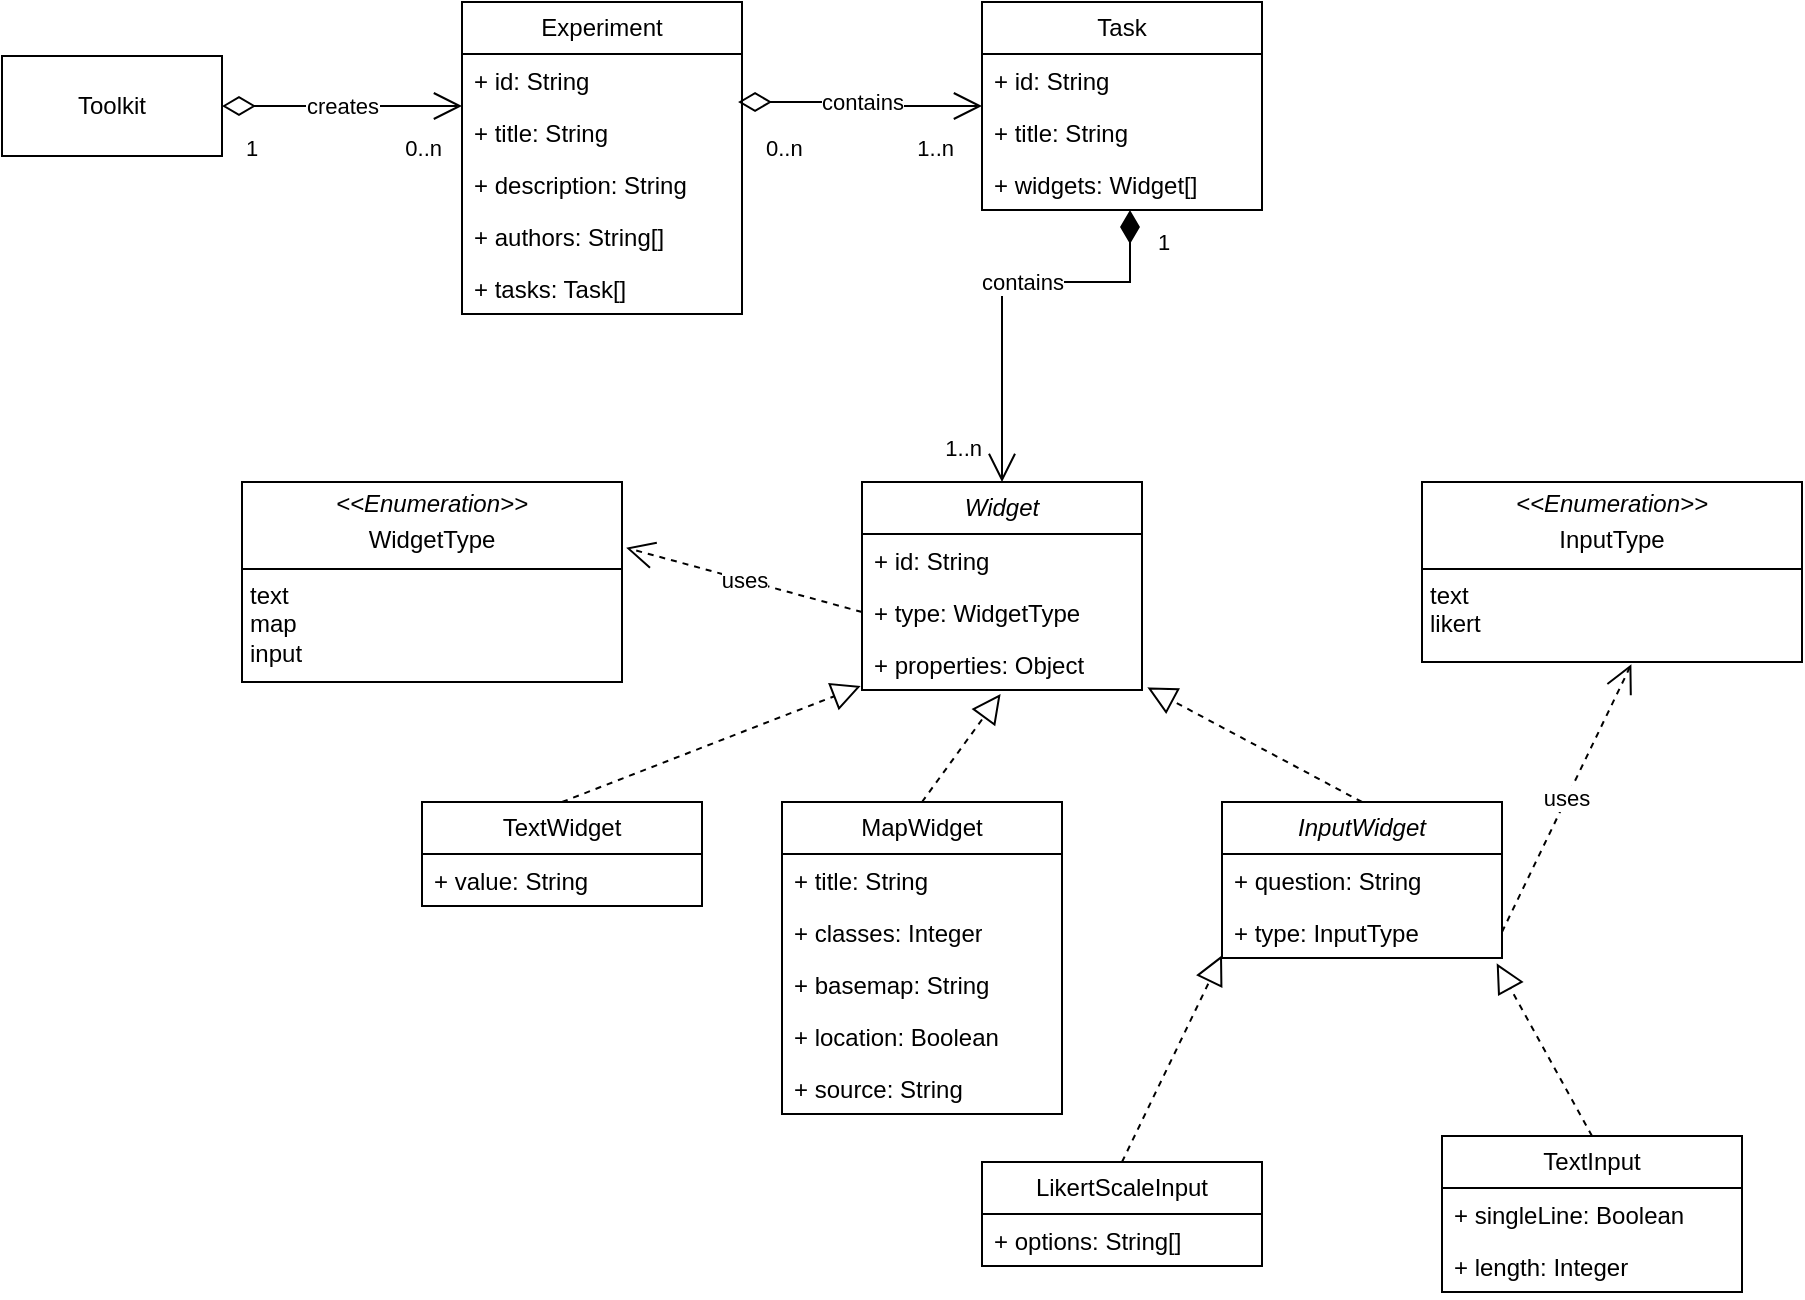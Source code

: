 <mxfile version="24.2.3" type="github">
  <diagram name="Seite-1" id="hTrbMKCkUKKpdgVP7ttc">
    <mxGraphModel dx="746" dy="459" grid="1" gridSize="10" guides="1" tooltips="1" connect="1" arrows="1" fold="1" page="1" pageScale="1" pageWidth="827" pageHeight="1169" math="0" shadow="0">
      <root>
        <mxCell id="0" />
        <mxCell id="1" parent="0" />
        <mxCell id="aJEjpHLFsi_cJQcQf6Nc-1" value="Experiment" style="swimlane;fontStyle=0;childLayout=stackLayout;horizontal=1;startSize=26;fillColor=none;horizontalStack=0;resizeParent=1;resizeParentMax=0;resizeLast=0;collapsible=1;marginBottom=0;whiteSpace=wrap;html=1;" parent="1" vertex="1">
          <mxGeometry x="240" y="40" width="140" height="156" as="geometry" />
        </mxCell>
        <mxCell id="aJEjpHLFsi_cJQcQf6Nc-2" value="+ id: String&lt;div&gt;&lt;br&gt;&lt;/div&gt;" style="text;strokeColor=none;fillColor=none;align=left;verticalAlign=top;spacingLeft=4;spacingRight=4;overflow=hidden;rotatable=0;points=[[0,0.5],[1,0.5]];portConstraint=eastwest;whiteSpace=wrap;html=1;" parent="aJEjpHLFsi_cJQcQf6Nc-1" vertex="1">
          <mxGeometry y="26" width="140" height="26" as="geometry" />
        </mxCell>
        <mxCell id="aJEjpHLFsi_cJQcQf6Nc-3" value="+ title: String" style="text;strokeColor=none;fillColor=none;align=left;verticalAlign=top;spacingLeft=4;spacingRight=4;overflow=hidden;rotatable=0;points=[[0,0.5],[1,0.5]];portConstraint=eastwest;whiteSpace=wrap;html=1;" parent="aJEjpHLFsi_cJQcQf6Nc-1" vertex="1">
          <mxGeometry y="52" width="140" height="26" as="geometry" />
        </mxCell>
        <mxCell id="duTGw4LvQdPXdJmLXDdw-10" value="+ description: String" style="text;strokeColor=none;fillColor=none;align=left;verticalAlign=top;spacingLeft=4;spacingRight=4;overflow=hidden;rotatable=0;points=[[0,0.5],[1,0.5]];portConstraint=eastwest;whiteSpace=wrap;html=1;" parent="aJEjpHLFsi_cJQcQf6Nc-1" vertex="1">
          <mxGeometry y="78" width="140" height="26" as="geometry" />
        </mxCell>
        <mxCell id="duTGw4LvQdPXdJmLXDdw-11" value="+ authors: String[]" style="text;strokeColor=none;fillColor=none;align=left;verticalAlign=top;spacingLeft=4;spacingRight=4;overflow=hidden;rotatable=0;points=[[0,0.5],[1,0.5]];portConstraint=eastwest;whiteSpace=wrap;html=1;" parent="aJEjpHLFsi_cJQcQf6Nc-1" vertex="1">
          <mxGeometry y="104" width="140" height="26" as="geometry" />
        </mxCell>
        <mxCell id="aJEjpHLFsi_cJQcQf6Nc-4" value="+ tasks: Task[]" style="text;strokeColor=none;fillColor=none;align=left;verticalAlign=top;spacingLeft=4;spacingRight=4;overflow=hidden;rotatable=0;points=[[0,0.5],[1,0.5]];portConstraint=eastwest;whiteSpace=wrap;html=1;" parent="aJEjpHLFsi_cJQcQf6Nc-1" vertex="1">
          <mxGeometry y="130" width="140" height="26" as="geometry" />
        </mxCell>
        <mxCell id="aJEjpHLFsi_cJQcQf6Nc-5" value="Task" style="swimlane;fontStyle=0;childLayout=stackLayout;horizontal=1;startSize=26;fillColor=none;horizontalStack=0;resizeParent=1;resizeParentMax=0;resizeLast=0;collapsible=1;marginBottom=0;whiteSpace=wrap;html=1;" parent="1" vertex="1">
          <mxGeometry x="500" y="40" width="140" height="104" as="geometry" />
        </mxCell>
        <mxCell id="aJEjpHLFsi_cJQcQf6Nc-6" value="+ id: String" style="text;strokeColor=none;fillColor=none;align=left;verticalAlign=top;spacingLeft=4;spacingRight=4;overflow=hidden;rotatable=0;points=[[0,0.5],[1,0.5]];portConstraint=eastwest;whiteSpace=wrap;html=1;" parent="aJEjpHLFsi_cJQcQf6Nc-5" vertex="1">
          <mxGeometry y="26" width="140" height="26" as="geometry" />
        </mxCell>
        <mxCell id="aJEjpHLFsi_cJQcQf6Nc-7" value="+ title: String" style="text;strokeColor=none;fillColor=none;align=left;verticalAlign=top;spacingLeft=4;spacingRight=4;overflow=hidden;rotatable=0;points=[[0,0.5],[1,0.5]];portConstraint=eastwest;whiteSpace=wrap;html=1;" parent="aJEjpHLFsi_cJQcQf6Nc-5" vertex="1">
          <mxGeometry y="52" width="140" height="26" as="geometry" />
        </mxCell>
        <mxCell id="aJEjpHLFsi_cJQcQf6Nc-8" value="+ widgets: Widget[]" style="text;strokeColor=none;fillColor=none;align=left;verticalAlign=top;spacingLeft=4;spacingRight=4;overflow=hidden;rotatable=0;points=[[0,0.5],[1,0.5]];portConstraint=eastwest;whiteSpace=wrap;html=1;" parent="aJEjpHLFsi_cJQcQf6Nc-5" vertex="1">
          <mxGeometry y="78" width="140" height="26" as="geometry" />
        </mxCell>
        <mxCell id="aJEjpHLFsi_cJQcQf6Nc-19" value="contains" style="endArrow=open;html=1;endSize=12;startArrow=diamondThin;startSize=14;startFill=0;edgeStyle=orthogonalEdgeStyle;rounded=0;exitX=0.986;exitY=-0.077;exitDx=0;exitDy=0;exitPerimeter=0;" parent="1" source="aJEjpHLFsi_cJQcQf6Nc-3" target="aJEjpHLFsi_cJQcQf6Nc-5" edge="1">
          <mxGeometry relative="1" as="geometry">
            <mxPoint x="400" y="92" as="sourcePoint" />
            <mxPoint x="490" y="240" as="targetPoint" />
          </mxGeometry>
        </mxCell>
        <mxCell id="aJEjpHLFsi_cJQcQf6Nc-20" value="0..n" style="edgeLabel;resizable=0;html=1;align=left;verticalAlign=top;" parent="aJEjpHLFsi_cJQcQf6Nc-19" connectable="0" vertex="1">
          <mxGeometry x="-1" relative="1" as="geometry">
            <mxPoint x="12" y="10" as="offset" />
          </mxGeometry>
        </mxCell>
        <mxCell id="aJEjpHLFsi_cJQcQf6Nc-21" value="1..n" style="edgeLabel;resizable=0;html=1;align=right;verticalAlign=top;" parent="aJEjpHLFsi_cJQcQf6Nc-19" connectable="0" vertex="1">
          <mxGeometry x="1" relative="1" as="geometry">
            <mxPoint x="-14" y="8" as="offset" />
          </mxGeometry>
        </mxCell>
        <mxCell id="aJEjpHLFsi_cJQcQf6Nc-23" value="&lt;i&gt;Widget&lt;/i&gt;" style="swimlane;fontStyle=0;childLayout=stackLayout;horizontal=1;startSize=26;fillColor=none;horizontalStack=0;resizeParent=1;resizeParentMax=0;resizeLast=0;collapsible=1;marginBottom=0;whiteSpace=wrap;html=1;" parent="1" vertex="1">
          <mxGeometry x="440" y="280" width="140" height="104" as="geometry" />
        </mxCell>
        <mxCell id="aJEjpHLFsi_cJQcQf6Nc-24" value="+ id: String" style="text;strokeColor=none;fillColor=none;align=left;verticalAlign=top;spacingLeft=4;spacingRight=4;overflow=hidden;rotatable=0;points=[[0,0.5],[1,0.5]];portConstraint=eastwest;whiteSpace=wrap;html=1;" parent="aJEjpHLFsi_cJQcQf6Nc-23" vertex="1">
          <mxGeometry y="26" width="140" height="26" as="geometry" />
        </mxCell>
        <mxCell id="SgNZFXFqU0z_mkOXl5cz-1" value="+ type: WidgetType&amp;nbsp;" style="text;strokeColor=none;fillColor=none;align=left;verticalAlign=top;spacingLeft=4;spacingRight=4;overflow=hidden;rotatable=0;points=[[0,0.5],[1,0.5]];portConstraint=eastwest;whiteSpace=wrap;html=1;" parent="aJEjpHLFsi_cJQcQf6Nc-23" vertex="1">
          <mxGeometry y="52" width="140" height="26" as="geometry" />
        </mxCell>
        <mxCell id="yYEY-TI2sgDTMhkHwGYD-23" value="+ properties: Object" style="text;strokeColor=none;fillColor=none;align=left;verticalAlign=top;spacingLeft=4;spacingRight=4;overflow=hidden;rotatable=0;points=[[0,0.5],[1,0.5]];portConstraint=eastwest;whiteSpace=wrap;html=1;" parent="aJEjpHLFsi_cJQcQf6Nc-23" vertex="1">
          <mxGeometry y="78" width="140" height="26" as="geometry" />
        </mxCell>
        <mxCell id="aJEjpHLFsi_cJQcQf6Nc-40" value="contains" style="endArrow=open;html=1;endSize=12;startArrow=diamondThin;startSize=14;startFill=1;edgeStyle=orthogonalEdgeStyle;rounded=0;entryX=0.5;entryY=0;entryDx=0;entryDy=0;" parent="1" source="aJEjpHLFsi_cJQcQf6Nc-8" target="aJEjpHLFsi_cJQcQf6Nc-23" edge="1">
          <mxGeometry x="-0.098" relative="1" as="geometry">
            <mxPoint x="681.06" y="146.002" as="sourcePoint" />
            <mxPoint x="630" y="220" as="targetPoint" />
            <Array as="points">
              <mxPoint x="574" y="180" />
              <mxPoint x="510" y="180" />
            </Array>
            <mxPoint as="offset" />
          </mxGeometry>
        </mxCell>
        <mxCell id="aJEjpHLFsi_cJQcQf6Nc-41" value="1" style="edgeLabel;resizable=0;html=1;align=left;verticalAlign=top;" parent="aJEjpHLFsi_cJQcQf6Nc-40" connectable="0" vertex="1">
          <mxGeometry x="-1" relative="1" as="geometry">
            <mxPoint x="12" y="3" as="offset" />
          </mxGeometry>
        </mxCell>
        <mxCell id="aJEjpHLFsi_cJQcQf6Nc-42" value="1..n" style="edgeLabel;resizable=0;html=1;align=right;verticalAlign=top;" parent="aJEjpHLFsi_cJQcQf6Nc-40" connectable="0" vertex="1">
          <mxGeometry x="1" relative="1" as="geometry">
            <mxPoint x="-10" y="-30" as="offset" />
          </mxGeometry>
        </mxCell>
        <mxCell id="duTGw4LvQdPXdJmLXDdw-6" value="Toolkit" style="html=1;whiteSpace=wrap;" parent="1" vertex="1">
          <mxGeometry x="10" y="67" width="110" height="50" as="geometry" />
        </mxCell>
        <mxCell id="duTGw4LvQdPXdJmLXDdw-7" value="creates" style="endArrow=open;html=1;endSize=12;startArrow=diamondThin;startSize=14;startFill=0;edgeStyle=orthogonalEdgeStyle;rounded=0;exitX=1;exitY=0.5;exitDx=0;exitDy=0;" parent="1" source="duTGw4LvQdPXdJmLXDdw-6" target="aJEjpHLFsi_cJQcQf6Nc-1" edge="1">
          <mxGeometry relative="1" as="geometry">
            <mxPoint x="270" y="260" as="sourcePoint" />
            <mxPoint x="430" y="260" as="targetPoint" />
            <Array as="points">
              <mxPoint x="220" y="92" />
              <mxPoint x="220" y="92" />
            </Array>
          </mxGeometry>
        </mxCell>
        <mxCell id="duTGw4LvQdPXdJmLXDdw-8" value="1" style="edgeLabel;resizable=0;html=1;align=left;verticalAlign=top;" parent="duTGw4LvQdPXdJmLXDdw-7" connectable="0" vertex="1">
          <mxGeometry x="-1" relative="1" as="geometry">
            <mxPoint x="10" y="8" as="offset" />
          </mxGeometry>
        </mxCell>
        <mxCell id="duTGw4LvQdPXdJmLXDdw-9" value="0..n" style="edgeLabel;resizable=0;html=1;align=right;verticalAlign=top;" parent="duTGw4LvQdPXdJmLXDdw-7" connectable="0" vertex="1">
          <mxGeometry x="1" relative="1" as="geometry">
            <mxPoint x="-10" y="8" as="offset" />
          </mxGeometry>
        </mxCell>
        <mxCell id="SgNZFXFqU0z_mkOXl5cz-5" value="&lt;p style=&quot;margin:0px;margin-top:4px;text-align:center;&quot;&gt;&lt;i&gt;&amp;lt;&amp;lt;Enumeration&amp;gt;&amp;gt;&lt;/i&gt;&lt;br&gt;&lt;/p&gt;&lt;p style=&quot;margin:0px;margin-top:4px;text-align:center;&quot;&gt;WidgetType&lt;/p&gt;&lt;hr size=&quot;1&quot; style=&quot;border-style:solid;&quot;&gt;&lt;p style=&quot;margin:0px;margin-left:4px;&quot;&gt;text&lt;/p&gt;&lt;p style=&quot;margin:0px;margin-left:4px;&quot;&gt;map&lt;/p&gt;&lt;p style=&quot;margin:0px;margin-left:4px;&quot;&gt;input&lt;/p&gt;&lt;p style=&quot;margin:0px;margin-left:4px;&quot;&gt;&lt;br&gt;&lt;/p&gt;" style="verticalAlign=top;align=left;overflow=fill;html=1;whiteSpace=wrap;" parent="1" vertex="1">
          <mxGeometry x="130" y="280" width="190" height="100" as="geometry" />
        </mxCell>
        <mxCell id="SgNZFXFqU0z_mkOXl5cz-6" value="uses" style="endArrow=open;endSize=12;dashed=1;html=1;rounded=0;exitX=0;exitY=0.5;exitDx=0;exitDy=0;entryX=1.011;entryY=0.329;entryDx=0;entryDy=0;entryPerimeter=0;" parent="1" source="SgNZFXFqU0z_mkOXl5cz-1" target="SgNZFXFqU0z_mkOXl5cz-5" edge="1">
          <mxGeometry width="160" relative="1" as="geometry">
            <mxPoint x="300" y="280" as="sourcePoint" />
            <mxPoint x="330" y="307" as="targetPoint" />
          </mxGeometry>
        </mxCell>
        <mxCell id="yYEY-TI2sgDTMhkHwGYD-1" value="&lt;p style=&quot;margin:0px;margin-top:4px;text-align:center;&quot;&gt;&lt;i&gt;&amp;lt;&amp;lt;Enumeration&amp;gt;&amp;gt;&lt;/i&gt;&lt;br&gt;&lt;/p&gt;&lt;p style=&quot;margin:0px;margin-top:4px;text-align:center;&quot;&gt;InputType&lt;/p&gt;&lt;hr size=&quot;1&quot; style=&quot;border-style:solid;&quot;&gt;&lt;p style=&quot;margin:0px;margin-left:4px;&quot;&gt;text&lt;/p&gt;&lt;p style=&quot;margin:0px;margin-left:4px;&quot;&gt;likert&lt;/p&gt;&lt;p style=&quot;margin:0px;margin-left:4px;&quot;&gt;&lt;br&gt;&lt;/p&gt;" style="verticalAlign=top;align=left;overflow=fill;html=1;whiteSpace=wrap;" parent="1" vertex="1">
          <mxGeometry x="720" y="280" width="190" height="90" as="geometry" />
        </mxCell>
        <mxCell id="yYEY-TI2sgDTMhkHwGYD-6" value="uses" style="endArrow=open;endSize=12;dashed=1;html=1;rounded=0;exitX=1;exitY=0.5;exitDx=0;exitDy=0;entryX=0.551;entryY=1.012;entryDx=0;entryDy=0;entryPerimeter=0;" parent="1" source="yYEY-TI2sgDTMhkHwGYD-18" target="yYEY-TI2sgDTMhkHwGYD-1" edge="1">
          <mxGeometry width="160" relative="1" as="geometry">
            <mxPoint x="360" y="721" as="sourcePoint" />
            <mxPoint x="217" y="776" as="targetPoint" />
          </mxGeometry>
        </mxCell>
        <mxCell id="yYEY-TI2sgDTMhkHwGYD-7" value="TextWidget" style="swimlane;fontStyle=0;childLayout=stackLayout;horizontal=1;startSize=26;fillColor=none;horizontalStack=0;resizeParent=1;resizeParentMax=0;resizeLast=0;collapsible=1;marginBottom=0;whiteSpace=wrap;html=1;" parent="1" vertex="1">
          <mxGeometry x="220" y="440" width="140" height="52" as="geometry" />
        </mxCell>
        <mxCell id="yYEY-TI2sgDTMhkHwGYD-10" value="+ value: String" style="text;strokeColor=none;fillColor=none;align=left;verticalAlign=top;spacingLeft=4;spacingRight=4;overflow=hidden;rotatable=0;points=[[0,0.5],[1,0.5]];portConstraint=eastwest;whiteSpace=wrap;html=1;" parent="yYEY-TI2sgDTMhkHwGYD-7" vertex="1">
          <mxGeometry y="26" width="140" height="26" as="geometry" />
        </mxCell>
        <mxCell id="yYEY-TI2sgDTMhkHwGYD-12" value="MapWidget" style="swimlane;fontStyle=0;childLayout=stackLayout;horizontal=1;startSize=26;fillColor=none;horizontalStack=0;resizeParent=1;resizeParentMax=0;resizeLast=0;collapsible=1;marginBottom=0;whiteSpace=wrap;html=1;" parent="1" vertex="1">
          <mxGeometry x="400" y="440" width="140" height="156" as="geometry" />
        </mxCell>
        <mxCell id="yYEY-TI2sgDTMhkHwGYD-14" value="+ title: String" style="text;strokeColor=none;fillColor=none;align=left;verticalAlign=top;spacingLeft=4;spacingRight=4;overflow=hidden;rotatable=0;points=[[0,0.5],[1,0.5]];portConstraint=eastwest;whiteSpace=wrap;html=1;" parent="yYEY-TI2sgDTMhkHwGYD-12" vertex="1">
          <mxGeometry y="26" width="140" height="26" as="geometry" />
        </mxCell>
        <mxCell id="h3OrCYWk1MTncaIAEq_G-1" value="+ classes: Integer" style="text;strokeColor=none;fillColor=none;align=left;verticalAlign=top;spacingLeft=4;spacingRight=4;overflow=hidden;rotatable=0;points=[[0,0.5],[1,0.5]];portConstraint=eastwest;whiteSpace=wrap;html=1;" vertex="1" parent="yYEY-TI2sgDTMhkHwGYD-12">
          <mxGeometry y="52" width="140" height="26" as="geometry" />
        </mxCell>
        <mxCell id="h3OrCYWk1MTncaIAEq_G-2" value="+ basemap: String" style="text;strokeColor=none;fillColor=none;align=left;verticalAlign=top;spacingLeft=4;spacingRight=4;overflow=hidden;rotatable=0;points=[[0,0.5],[1,0.5]];portConstraint=eastwest;whiteSpace=wrap;html=1;" vertex="1" parent="yYEY-TI2sgDTMhkHwGYD-12">
          <mxGeometry y="78" width="140" height="26" as="geometry" />
        </mxCell>
        <mxCell id="h3OrCYWk1MTncaIAEq_G-5" value="+ location: Boolean" style="text;strokeColor=none;fillColor=none;align=left;verticalAlign=top;spacingLeft=4;spacingRight=4;overflow=hidden;rotatable=0;points=[[0,0.5],[1,0.5]];portConstraint=eastwest;whiteSpace=wrap;html=1;" vertex="1" parent="yYEY-TI2sgDTMhkHwGYD-12">
          <mxGeometry y="104" width="140" height="26" as="geometry" />
        </mxCell>
        <mxCell id="h3OrCYWk1MTncaIAEq_G-6" value="+ source: String" style="text;strokeColor=none;fillColor=none;align=left;verticalAlign=top;spacingLeft=4;spacingRight=4;overflow=hidden;rotatable=0;points=[[0,0.5],[1,0.5]];portConstraint=eastwest;whiteSpace=wrap;html=1;" vertex="1" parent="yYEY-TI2sgDTMhkHwGYD-12">
          <mxGeometry y="130" width="140" height="26" as="geometry" />
        </mxCell>
        <mxCell id="yYEY-TI2sgDTMhkHwGYD-15" value="&lt;i&gt;InputWidget&lt;/i&gt;" style="swimlane;fontStyle=0;childLayout=stackLayout;horizontal=1;startSize=26;fillColor=none;horizontalStack=0;resizeParent=1;resizeParentMax=0;resizeLast=0;collapsible=1;marginBottom=0;whiteSpace=wrap;html=1;" parent="1" vertex="1">
          <mxGeometry x="620" y="440" width="140" height="78" as="geometry" />
        </mxCell>
        <mxCell id="yYEY-TI2sgDTMhkHwGYD-17" value="+ question: String" style="text;strokeColor=none;fillColor=none;align=left;verticalAlign=top;spacingLeft=4;spacingRight=4;overflow=hidden;rotatable=0;points=[[0,0.5],[1,0.5]];portConstraint=eastwest;whiteSpace=wrap;html=1;" parent="yYEY-TI2sgDTMhkHwGYD-15" vertex="1">
          <mxGeometry y="26" width="140" height="26" as="geometry" />
        </mxCell>
        <mxCell id="yYEY-TI2sgDTMhkHwGYD-18" value="+ type: InputType" style="text;strokeColor=none;fillColor=none;align=left;verticalAlign=top;spacingLeft=4;spacingRight=4;overflow=hidden;rotatable=0;points=[[0,0.5],[1,0.5]];portConstraint=eastwest;whiteSpace=wrap;html=1;" parent="yYEY-TI2sgDTMhkHwGYD-15" vertex="1">
          <mxGeometry y="52" width="140" height="26" as="geometry" />
        </mxCell>
        <mxCell id="yYEY-TI2sgDTMhkHwGYD-19" value="" style="endArrow=block;dashed=1;endFill=0;endSize=12;html=1;rounded=0;exitX=0.5;exitY=0;exitDx=0;exitDy=0;entryX=-0.005;entryY=0.923;entryDx=0;entryDy=0;entryPerimeter=0;" parent="1" source="yYEY-TI2sgDTMhkHwGYD-7" target="yYEY-TI2sgDTMhkHwGYD-23" edge="1">
          <mxGeometry width="160" relative="1" as="geometry">
            <mxPoint x="300" y="390" as="sourcePoint" />
            <mxPoint x="460" y="390" as="targetPoint" />
          </mxGeometry>
        </mxCell>
        <mxCell id="yYEY-TI2sgDTMhkHwGYD-20" value="" style="endArrow=block;dashed=1;endFill=0;endSize=12;html=1;rounded=0;exitX=0.5;exitY=0;exitDx=0;exitDy=0;entryX=0.495;entryY=1.077;entryDx=0;entryDy=0;entryPerimeter=0;" parent="1" source="yYEY-TI2sgDTMhkHwGYD-12" target="yYEY-TI2sgDTMhkHwGYD-23" edge="1">
          <mxGeometry width="160" relative="1" as="geometry">
            <mxPoint x="300" y="390" as="sourcePoint" />
            <mxPoint x="490" y="400" as="targetPoint" />
          </mxGeometry>
        </mxCell>
        <mxCell id="yYEY-TI2sgDTMhkHwGYD-21" value="" style="endArrow=block;dashed=1;endFill=0;endSize=12;html=1;rounded=0;exitX=0.5;exitY=0;exitDx=0;exitDy=0;entryX=1.019;entryY=0.949;entryDx=0;entryDy=0;entryPerimeter=0;" parent="1" source="yYEY-TI2sgDTMhkHwGYD-15" target="yYEY-TI2sgDTMhkHwGYD-23" edge="1">
          <mxGeometry width="160" relative="1" as="geometry">
            <mxPoint x="300" y="390" as="sourcePoint" />
            <mxPoint x="460" y="390" as="targetPoint" />
          </mxGeometry>
        </mxCell>
        <mxCell id="yYEY-TI2sgDTMhkHwGYD-24" value="LikertScaleInput" style="swimlane;fontStyle=0;childLayout=stackLayout;horizontal=1;startSize=26;fillColor=none;horizontalStack=0;resizeParent=1;resizeParentMax=0;resizeLast=0;collapsible=1;marginBottom=0;whiteSpace=wrap;html=1;" parent="1" vertex="1">
          <mxGeometry x="500" y="620" width="140" height="52" as="geometry" />
        </mxCell>
        <mxCell id="yYEY-TI2sgDTMhkHwGYD-25" value="+ options: String[]" style="text;strokeColor=none;fillColor=none;align=left;verticalAlign=top;spacingLeft=4;spacingRight=4;overflow=hidden;rotatable=0;points=[[0,0.5],[1,0.5]];portConstraint=eastwest;whiteSpace=wrap;html=1;" parent="yYEY-TI2sgDTMhkHwGYD-24" vertex="1">
          <mxGeometry y="26" width="140" height="26" as="geometry" />
        </mxCell>
        <mxCell id="yYEY-TI2sgDTMhkHwGYD-29" value="" style="endArrow=block;dashed=1;endFill=0;endSize=12;html=1;rounded=0;exitX=0.5;exitY=0;exitDx=0;exitDy=0;entryX=0;entryY=0.949;entryDx=0;entryDy=0;entryPerimeter=0;" parent="1" source="yYEY-TI2sgDTMhkHwGYD-24" target="yYEY-TI2sgDTMhkHwGYD-18" edge="1">
          <mxGeometry width="160" relative="1" as="geometry">
            <mxPoint x="410" y="630" as="sourcePoint" />
            <mxPoint x="570" y="630" as="targetPoint" />
          </mxGeometry>
        </mxCell>
        <mxCell id="yYEY-TI2sgDTMhkHwGYD-36" value="TextInput" style="swimlane;fontStyle=0;childLayout=stackLayout;horizontal=1;startSize=26;fillColor=none;horizontalStack=0;resizeParent=1;resizeParentMax=0;resizeLast=0;collapsible=1;marginBottom=0;whiteSpace=wrap;html=1;" parent="1" vertex="1">
          <mxGeometry x="730" y="607" width="150" height="78" as="geometry" />
        </mxCell>
        <mxCell id="yYEY-TI2sgDTMhkHwGYD-37" value="+ singleLine: Boolean" style="text;strokeColor=none;fillColor=none;align=left;verticalAlign=top;spacingLeft=4;spacingRight=4;overflow=hidden;rotatable=0;points=[[0,0.5],[1,0.5]];portConstraint=eastwest;whiteSpace=wrap;html=1;" parent="yYEY-TI2sgDTMhkHwGYD-36" vertex="1">
          <mxGeometry y="26" width="150" height="26" as="geometry" />
        </mxCell>
        <mxCell id="yYEY-TI2sgDTMhkHwGYD-38" value="+ length: Integer" style="text;strokeColor=none;fillColor=none;align=left;verticalAlign=top;spacingLeft=4;spacingRight=4;overflow=hidden;rotatable=0;points=[[0,0.5],[1,0.5]];portConstraint=eastwest;whiteSpace=wrap;html=1;" parent="yYEY-TI2sgDTMhkHwGYD-36" vertex="1">
          <mxGeometry y="52" width="150" height="26" as="geometry" />
        </mxCell>
        <mxCell id="yYEY-TI2sgDTMhkHwGYD-39" value="" style="endArrow=block;dashed=1;endFill=0;endSize=12;html=1;rounded=0;exitX=0.5;exitY=0;exitDx=0;exitDy=0;entryX=0.981;entryY=1.103;entryDx=0;entryDy=0;entryPerimeter=0;" parent="1" source="yYEY-TI2sgDTMhkHwGYD-36" target="yYEY-TI2sgDTMhkHwGYD-18" edge="1">
          <mxGeometry width="160" relative="1" as="geometry">
            <mxPoint x="620" y="520" as="sourcePoint" />
            <mxPoint x="780" y="520" as="targetPoint" />
          </mxGeometry>
        </mxCell>
      </root>
    </mxGraphModel>
  </diagram>
</mxfile>
